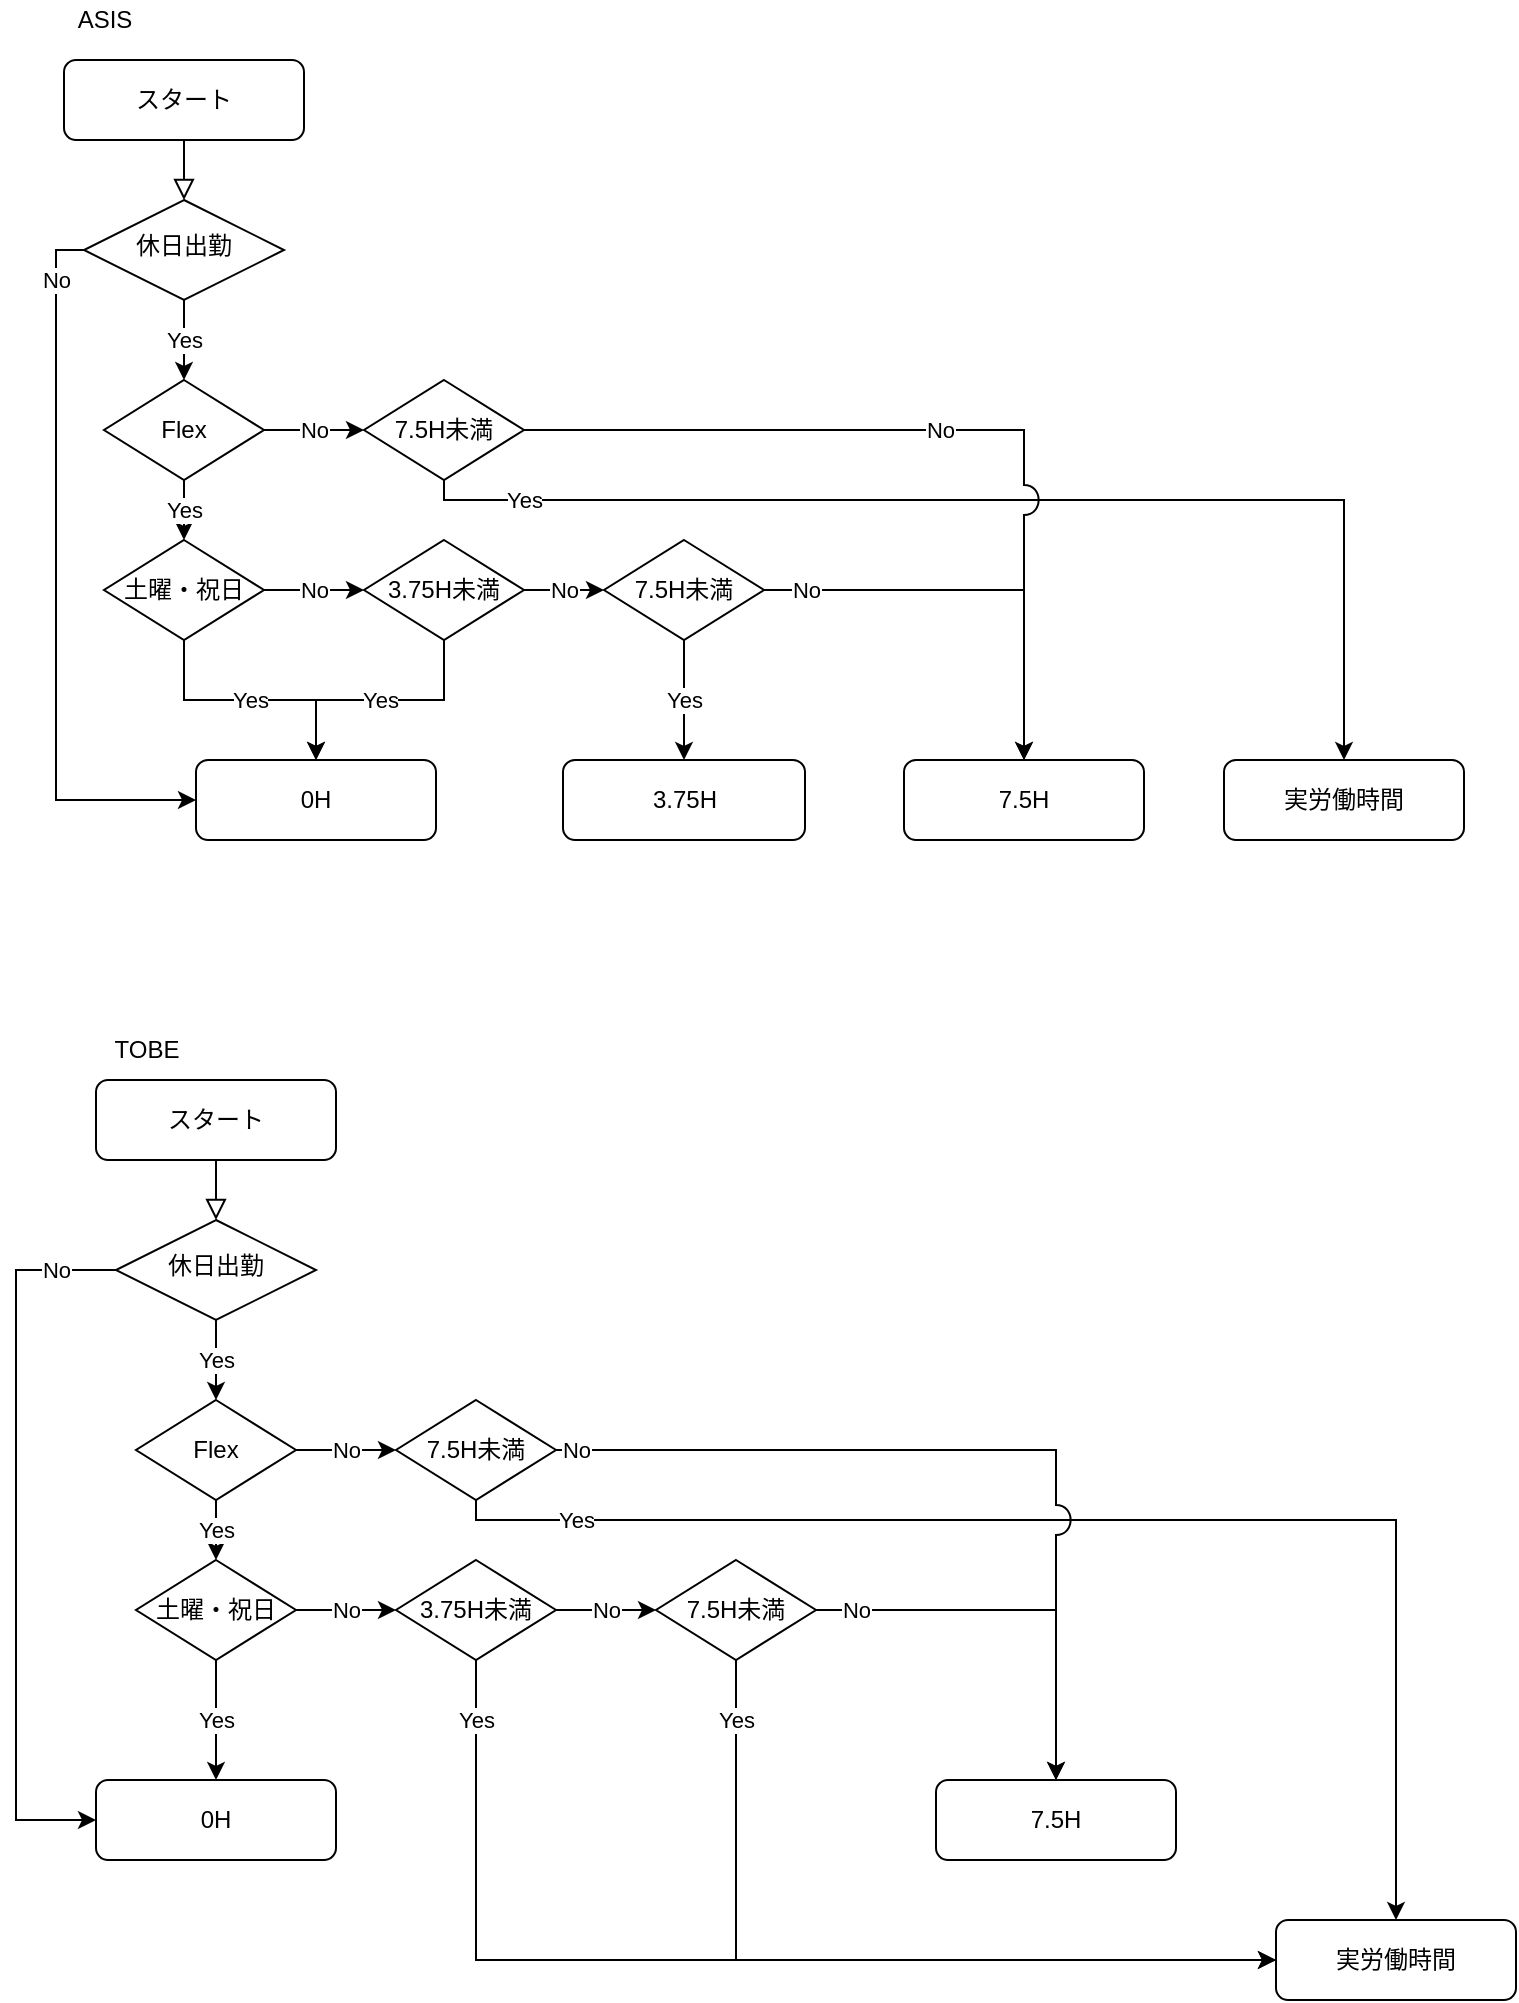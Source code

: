 <mxfile version="14.4.2" type="github">
  <diagram id="C5RBs43oDa-KdzZeNtuy" name="Page-1">
    <mxGraphModel dx="1289" dy="1092" grid="1" gridSize="10" guides="1" tooltips="1" connect="1" arrows="1" fold="1" page="1" pageScale="1" pageWidth="827" pageHeight="1169" math="0" shadow="0">
      <root>
        <mxCell id="WIyWlLk6GJQsqaUBKTNV-0" />
        <mxCell id="WIyWlLk6GJQsqaUBKTNV-1" parent="WIyWlLk6GJQsqaUBKTNV-0" />
        <mxCell id="WIyWlLk6GJQsqaUBKTNV-2" value="" style="rounded=0;html=1;jettySize=auto;orthogonalLoop=1;fontSize=11;endArrow=block;endFill=0;endSize=8;strokeWidth=1;shadow=0;labelBackgroundColor=none;edgeStyle=orthogonalEdgeStyle;" parent="WIyWlLk6GJQsqaUBKTNV-1" source="WIyWlLk6GJQsqaUBKTNV-3" target="WIyWlLk6GJQsqaUBKTNV-6" edge="1">
          <mxGeometry relative="1" as="geometry" />
        </mxCell>
        <mxCell id="WIyWlLk6GJQsqaUBKTNV-3" value="スタート" style="rounded=1;whiteSpace=wrap;html=1;fontSize=12;glass=0;strokeWidth=1;shadow=0;" parent="WIyWlLk6GJQsqaUBKTNV-1" vertex="1">
          <mxGeometry x="64" y="80" width="120" height="40" as="geometry" />
        </mxCell>
        <mxCell id="J8ktQcWIBkLLSIjZLY1t-14" value="Yes" style="edgeStyle=orthogonalEdgeStyle;rounded=0;orthogonalLoop=1;jettySize=auto;html=1;entryX=0.5;entryY=0;entryDx=0;entryDy=0;exitX=0.5;exitY=1;exitDx=0;exitDy=0;" edge="1" parent="WIyWlLk6GJQsqaUBKTNV-1" source="WIyWlLk6GJQsqaUBKTNV-6" target="J8ktQcWIBkLLSIjZLY1t-0">
          <mxGeometry relative="1" as="geometry">
            <mxPoint x="34" y="290" as="sourcePoint" />
          </mxGeometry>
        </mxCell>
        <mxCell id="J8ktQcWIBkLLSIjZLY1t-157" value="No" style="edgeStyle=orthogonalEdgeStyle;rounded=0;jumpStyle=arc;jumpSize=15;orthogonalLoop=1;jettySize=auto;html=1;entryX=0;entryY=0.5;entryDx=0;entryDy=0;" edge="1" parent="WIyWlLk6GJQsqaUBKTNV-1" source="WIyWlLk6GJQsqaUBKTNV-6" target="J8ktQcWIBkLLSIjZLY1t-20">
          <mxGeometry x="-0.838" relative="1" as="geometry">
            <Array as="points">
              <mxPoint x="60" y="175" />
              <mxPoint x="60" y="450" />
            </Array>
            <mxPoint as="offset" />
          </mxGeometry>
        </mxCell>
        <mxCell id="WIyWlLk6GJQsqaUBKTNV-6" value="休日出勤" style="rhombus;whiteSpace=wrap;html=1;shadow=0;fontFamily=Helvetica;fontSize=12;align=center;strokeWidth=1;spacing=6;spacingTop=-4;" parent="WIyWlLk6GJQsqaUBKTNV-1" vertex="1">
          <mxGeometry x="74" y="150" width="100" height="50" as="geometry" />
        </mxCell>
        <mxCell id="WIyWlLk6GJQsqaUBKTNV-11" value="実労働時間" style="rounded=1;whiteSpace=wrap;html=1;fontSize=12;glass=0;strokeWidth=1;shadow=0;" parent="WIyWlLk6GJQsqaUBKTNV-1" vertex="1">
          <mxGeometry x="644" y="430" width="120" height="40" as="geometry" />
        </mxCell>
        <mxCell id="J8ktQcWIBkLLSIjZLY1t-12" value="No" style="edgeStyle=orthogonalEdgeStyle;rounded=0;orthogonalLoop=1;jettySize=auto;html=1;exitX=1;exitY=0.5;exitDx=0;exitDy=0;entryX=0;entryY=0.5;entryDx=0;entryDy=0;" edge="1" parent="WIyWlLk6GJQsqaUBKTNV-1" source="J8ktQcWIBkLLSIjZLY1t-0" target="J8ktQcWIBkLLSIjZLY1t-6">
          <mxGeometry relative="1" as="geometry" />
        </mxCell>
        <mxCell id="J8ktQcWIBkLLSIjZLY1t-122" value="Yes" style="edgeStyle=orthogonalEdgeStyle;rounded=0;orthogonalLoop=1;jettySize=auto;html=1;exitX=0.5;exitY=1;exitDx=0;exitDy=0;entryX=0.5;entryY=0;entryDx=0;entryDy=0;" edge="1" parent="WIyWlLk6GJQsqaUBKTNV-1" source="J8ktQcWIBkLLSIjZLY1t-0" target="J8ktQcWIBkLLSIjZLY1t-11">
          <mxGeometry relative="1" as="geometry" />
        </mxCell>
        <mxCell id="J8ktQcWIBkLLSIjZLY1t-0" value="Flex" style="rhombus;whiteSpace=wrap;html=1;" vertex="1" parent="WIyWlLk6GJQsqaUBKTNV-1">
          <mxGeometry x="84" y="240" width="80" height="50" as="geometry" />
        </mxCell>
        <mxCell id="J8ktQcWIBkLLSIjZLY1t-128" value="Yes" style="edgeStyle=orthogonalEdgeStyle;rounded=0;orthogonalLoop=1;jettySize=auto;html=1;exitX=0.5;exitY=1;exitDx=0;exitDy=0;entryX=0.5;entryY=0;entryDx=0;entryDy=0;jumpSize=6;" edge="1" parent="WIyWlLk6GJQsqaUBKTNV-1" source="J8ktQcWIBkLLSIjZLY1t-6" target="WIyWlLk6GJQsqaUBKTNV-11">
          <mxGeometry x="-0.831" relative="1" as="geometry">
            <Array as="points">
              <mxPoint x="254" y="300" />
              <mxPoint x="704" y="300" />
            </Array>
            <mxPoint as="offset" />
          </mxGeometry>
        </mxCell>
        <mxCell id="J8ktQcWIBkLLSIjZLY1t-6" value="7.5H未満" style="rhombus;whiteSpace=wrap;html=1;" vertex="1" parent="WIyWlLk6GJQsqaUBKTNV-1">
          <mxGeometry x="214" y="240" width="80" height="50" as="geometry" />
        </mxCell>
        <mxCell id="J8ktQcWIBkLLSIjZLY1t-8" value="7.5H" style="rounded=1;whiteSpace=wrap;html=1;fontSize=12;glass=0;strokeWidth=1;shadow=0;" vertex="1" parent="WIyWlLk6GJQsqaUBKTNV-1">
          <mxGeometry x="484" y="430" width="120" height="40" as="geometry" />
        </mxCell>
        <mxCell id="J8ktQcWIBkLLSIjZLY1t-16" value="No" style="edgeStyle=orthogonalEdgeStyle;rounded=0;orthogonalLoop=1;jettySize=auto;html=1;" edge="1" parent="WIyWlLk6GJQsqaUBKTNV-1" source="J8ktQcWIBkLLSIjZLY1t-11" target="J8ktQcWIBkLLSIjZLY1t-15">
          <mxGeometry relative="1" as="geometry" />
        </mxCell>
        <mxCell id="J8ktQcWIBkLLSIjZLY1t-22" value="Yes" style="edgeStyle=orthogonalEdgeStyle;rounded=0;orthogonalLoop=1;jettySize=auto;html=1;exitX=0.5;exitY=1;exitDx=0;exitDy=0;entryX=0.5;entryY=0;entryDx=0;entryDy=0;" edge="1" parent="WIyWlLk6GJQsqaUBKTNV-1" source="J8ktQcWIBkLLSIjZLY1t-11" target="J8ktQcWIBkLLSIjZLY1t-20">
          <mxGeometry relative="1" as="geometry" />
        </mxCell>
        <mxCell id="J8ktQcWIBkLLSIjZLY1t-11" value="土曜・祝日" style="rhombus;whiteSpace=wrap;html=1;" vertex="1" parent="WIyWlLk6GJQsqaUBKTNV-1">
          <mxGeometry x="84" y="320" width="80" height="50" as="geometry" />
        </mxCell>
        <mxCell id="J8ktQcWIBkLLSIjZLY1t-24" value="Yes" style="edgeStyle=orthogonalEdgeStyle;rounded=0;orthogonalLoop=1;jettySize=auto;html=1;entryX=0.5;entryY=0;entryDx=0;entryDy=0;" edge="1" parent="WIyWlLk6GJQsqaUBKTNV-1" source="J8ktQcWIBkLLSIjZLY1t-15" target="J8ktQcWIBkLLSIjZLY1t-20">
          <mxGeometry relative="1" as="geometry">
            <mxPoint x="314" y="590" as="targetPoint" />
          </mxGeometry>
        </mxCell>
        <mxCell id="J8ktQcWIBkLLSIjZLY1t-27" value="No" style="edgeStyle=orthogonalEdgeStyle;rounded=0;orthogonalLoop=1;jettySize=auto;html=1;" edge="1" parent="WIyWlLk6GJQsqaUBKTNV-1" source="J8ktQcWIBkLLSIjZLY1t-15" target="J8ktQcWIBkLLSIjZLY1t-17">
          <mxGeometry relative="1" as="geometry" />
        </mxCell>
        <mxCell id="J8ktQcWIBkLLSIjZLY1t-15" value="3.75H未満" style="rhombus;whiteSpace=wrap;html=1;" vertex="1" parent="WIyWlLk6GJQsqaUBKTNV-1">
          <mxGeometry x="214" y="320" width="80" height="50" as="geometry" />
        </mxCell>
        <mxCell id="J8ktQcWIBkLLSIjZLY1t-30" value="No" style="edgeStyle=orthogonalEdgeStyle;rounded=0;orthogonalLoop=1;jettySize=auto;html=1;entryX=0.5;entryY=0;entryDx=0;entryDy=0;" edge="1" parent="WIyWlLk6GJQsqaUBKTNV-1" source="J8ktQcWIBkLLSIjZLY1t-17" target="J8ktQcWIBkLLSIjZLY1t-8">
          <mxGeometry x="-0.805" relative="1" as="geometry">
            <mxPoint x="484" y="345" as="targetPoint" />
            <mxPoint as="offset" />
          </mxGeometry>
        </mxCell>
        <mxCell id="J8ktQcWIBkLLSIjZLY1t-129" value="Yes" style="edgeStyle=orthogonalEdgeStyle;rounded=0;orthogonalLoop=1;jettySize=auto;html=1;exitX=0.5;exitY=1;exitDx=0;exitDy=0;entryX=0.5;entryY=0;entryDx=0;entryDy=0;" edge="1" parent="WIyWlLk6GJQsqaUBKTNV-1" source="J8ktQcWIBkLLSIjZLY1t-17" target="J8ktQcWIBkLLSIjZLY1t-29">
          <mxGeometry relative="1" as="geometry" />
        </mxCell>
        <mxCell id="J8ktQcWIBkLLSIjZLY1t-17" value="7.5H未満" style="rhombus;whiteSpace=wrap;html=1;" vertex="1" parent="WIyWlLk6GJQsqaUBKTNV-1">
          <mxGeometry x="334" y="320" width="80" height="50" as="geometry" />
        </mxCell>
        <mxCell id="J8ktQcWIBkLLSIjZLY1t-20" value="0H" style="rounded=1;whiteSpace=wrap;html=1;fontSize=12;glass=0;strokeWidth=1;shadow=0;" vertex="1" parent="WIyWlLk6GJQsqaUBKTNV-1">
          <mxGeometry x="130" y="430" width="120" height="40" as="geometry" />
        </mxCell>
        <mxCell id="J8ktQcWIBkLLSIjZLY1t-29" value="3.75H" style="rounded=1;whiteSpace=wrap;html=1;fontSize=12;glass=0;strokeWidth=1;shadow=0;" vertex="1" parent="WIyWlLk6GJQsqaUBKTNV-1">
          <mxGeometry x="313.5" y="430" width="121" height="40" as="geometry" />
        </mxCell>
        <mxCell id="J8ktQcWIBkLLSIjZLY1t-33" value="ASIS" style="text;html=1;align=center;verticalAlign=middle;resizable=0;points=[];autosize=1;" vertex="1" parent="WIyWlLk6GJQsqaUBKTNV-1">
          <mxGeometry x="64" y="50" width="40" height="20" as="geometry" />
        </mxCell>
        <mxCell id="J8ktQcWIBkLLSIjZLY1t-108" value="TOBE" style="text;html=1;align=center;verticalAlign=middle;resizable=0;points=[];autosize=1;" vertex="1" parent="WIyWlLk6GJQsqaUBKTNV-1">
          <mxGeometry x="80" y="565" width="50" height="20" as="geometry" />
        </mxCell>
        <mxCell id="J8ktQcWIBkLLSIjZLY1t-123" value="No" style="edgeStyle=orthogonalEdgeStyle;rounded=0;orthogonalLoop=1;jettySize=auto;html=1;exitX=1;exitY=0.5;exitDx=0;exitDy=0;entryX=0.5;entryY=0;entryDx=0;entryDy=0;jumpStyle=arc;jumpSize=15;" edge="1" parent="WIyWlLk6GJQsqaUBKTNV-1" source="J8ktQcWIBkLLSIjZLY1t-6" target="J8ktQcWIBkLLSIjZLY1t-8">
          <mxGeometry relative="1" as="geometry">
            <mxPoint x="394" y="250" as="targetPoint" />
            <Array as="points">
              <mxPoint x="544" y="265" />
            </Array>
          </mxGeometry>
        </mxCell>
        <mxCell id="J8ktQcWIBkLLSIjZLY1t-132" value="" style="rounded=0;html=1;jettySize=auto;orthogonalLoop=1;fontSize=11;endArrow=block;endFill=0;endSize=8;strokeWidth=1;shadow=0;labelBackgroundColor=none;edgeStyle=orthogonalEdgeStyle;" edge="1" parent="WIyWlLk6GJQsqaUBKTNV-1" source="J8ktQcWIBkLLSIjZLY1t-133" target="J8ktQcWIBkLLSIjZLY1t-136">
          <mxGeometry relative="1" as="geometry" />
        </mxCell>
        <mxCell id="J8ktQcWIBkLLSIjZLY1t-133" value="スタート" style="rounded=1;whiteSpace=wrap;html=1;fontSize=12;glass=0;strokeWidth=1;shadow=0;" vertex="1" parent="WIyWlLk6GJQsqaUBKTNV-1">
          <mxGeometry x="80" y="590" width="120" height="40" as="geometry" />
        </mxCell>
        <mxCell id="J8ktQcWIBkLLSIjZLY1t-134" value="Yes" style="edgeStyle=orthogonalEdgeStyle;rounded=0;orthogonalLoop=1;jettySize=auto;html=1;entryX=0.5;entryY=0;entryDx=0;entryDy=0;exitX=0.5;exitY=1;exitDx=0;exitDy=0;" edge="1" parent="WIyWlLk6GJQsqaUBKTNV-1" source="J8ktQcWIBkLLSIjZLY1t-136" target="J8ktQcWIBkLLSIjZLY1t-140">
          <mxGeometry relative="1" as="geometry">
            <mxPoint x="50" y="800" as="sourcePoint" />
          </mxGeometry>
        </mxCell>
        <mxCell id="J8ktQcWIBkLLSIjZLY1t-135" value="No" style="edgeStyle=orthogonalEdgeStyle;rounded=0;orthogonalLoop=1;jettySize=auto;html=1;exitX=0;exitY=0.5;exitDx=0;exitDy=0;entryX=0;entryY=0.5;entryDx=0;entryDy=0;" edge="1" parent="WIyWlLk6GJQsqaUBKTNV-1" source="J8ktQcWIBkLLSIjZLY1t-136" target="J8ktQcWIBkLLSIjZLY1t-153">
          <mxGeometry x="-0.836" relative="1" as="geometry">
            <Array as="points">
              <mxPoint x="40" y="685" />
              <mxPoint x="40" y="960" />
            </Array>
            <mxPoint as="offset" />
          </mxGeometry>
        </mxCell>
        <mxCell id="J8ktQcWIBkLLSIjZLY1t-136" value="休日出勤" style="rhombus;whiteSpace=wrap;html=1;shadow=0;fontFamily=Helvetica;fontSize=12;align=center;strokeWidth=1;spacing=6;spacingTop=-4;" vertex="1" parent="WIyWlLk6GJQsqaUBKTNV-1">
          <mxGeometry x="90" y="660" width="100" height="50" as="geometry" />
        </mxCell>
        <mxCell id="J8ktQcWIBkLLSIjZLY1t-137" value="実労働時間" style="rounded=1;whiteSpace=wrap;html=1;fontSize=12;glass=0;strokeWidth=1;shadow=0;" vertex="1" parent="WIyWlLk6GJQsqaUBKTNV-1">
          <mxGeometry x="670" y="1010" width="120" height="40" as="geometry" />
        </mxCell>
        <mxCell id="J8ktQcWIBkLLSIjZLY1t-138" value="No" style="edgeStyle=orthogonalEdgeStyle;rounded=0;orthogonalLoop=1;jettySize=auto;html=1;exitX=1;exitY=0.5;exitDx=0;exitDy=0;entryX=0;entryY=0.5;entryDx=0;entryDy=0;" edge="1" parent="WIyWlLk6GJQsqaUBKTNV-1" source="J8ktQcWIBkLLSIjZLY1t-140" target="J8ktQcWIBkLLSIjZLY1t-142">
          <mxGeometry relative="1" as="geometry" />
        </mxCell>
        <mxCell id="J8ktQcWIBkLLSIjZLY1t-139" value="Yes" style="edgeStyle=orthogonalEdgeStyle;rounded=0;orthogonalLoop=1;jettySize=auto;html=1;exitX=0.5;exitY=1;exitDx=0;exitDy=0;entryX=0.5;entryY=0;entryDx=0;entryDy=0;" edge="1" parent="WIyWlLk6GJQsqaUBKTNV-1" source="J8ktQcWIBkLLSIjZLY1t-140" target="J8ktQcWIBkLLSIjZLY1t-146">
          <mxGeometry relative="1" as="geometry" />
        </mxCell>
        <mxCell id="J8ktQcWIBkLLSIjZLY1t-140" value="Flex" style="rhombus;whiteSpace=wrap;html=1;" vertex="1" parent="WIyWlLk6GJQsqaUBKTNV-1">
          <mxGeometry x="100" y="750" width="80" height="50" as="geometry" />
        </mxCell>
        <mxCell id="J8ktQcWIBkLLSIjZLY1t-141" value="Yes" style="edgeStyle=orthogonalEdgeStyle;rounded=0;orthogonalLoop=1;jettySize=auto;html=1;exitX=0.5;exitY=1;exitDx=0;exitDy=0;entryX=0.5;entryY=0;entryDx=0;entryDy=0;jumpSize=6;" edge="1" parent="WIyWlLk6GJQsqaUBKTNV-1" source="J8ktQcWIBkLLSIjZLY1t-142" target="J8ktQcWIBkLLSIjZLY1t-137">
          <mxGeometry x="-0.821" relative="1" as="geometry">
            <Array as="points">
              <mxPoint x="270" y="810" />
              <mxPoint x="730" y="810" />
            </Array>
            <mxPoint as="offset" />
          </mxGeometry>
        </mxCell>
        <mxCell id="J8ktQcWIBkLLSIjZLY1t-142" value="7.5H未満" style="rhombus;whiteSpace=wrap;html=1;" vertex="1" parent="WIyWlLk6GJQsqaUBKTNV-1">
          <mxGeometry x="230" y="750" width="80" height="50" as="geometry" />
        </mxCell>
        <mxCell id="J8ktQcWIBkLLSIjZLY1t-143" value="7.5H" style="rounded=1;whiteSpace=wrap;html=1;fontSize=12;glass=0;strokeWidth=1;shadow=0;" vertex="1" parent="WIyWlLk6GJQsqaUBKTNV-1">
          <mxGeometry x="500" y="940" width="120" height="40" as="geometry" />
        </mxCell>
        <mxCell id="J8ktQcWIBkLLSIjZLY1t-144" value="No" style="edgeStyle=orthogonalEdgeStyle;rounded=0;orthogonalLoop=1;jettySize=auto;html=1;" edge="1" parent="WIyWlLk6GJQsqaUBKTNV-1" source="J8ktQcWIBkLLSIjZLY1t-146" target="J8ktQcWIBkLLSIjZLY1t-149">
          <mxGeometry relative="1" as="geometry" />
        </mxCell>
        <mxCell id="J8ktQcWIBkLLSIjZLY1t-145" value="Yes" style="edgeStyle=orthogonalEdgeStyle;rounded=0;orthogonalLoop=1;jettySize=auto;html=1;exitX=0.5;exitY=1;exitDx=0;exitDy=0;entryX=0.5;entryY=0;entryDx=0;entryDy=0;" edge="1" parent="WIyWlLk6GJQsqaUBKTNV-1" source="J8ktQcWIBkLLSIjZLY1t-146" target="J8ktQcWIBkLLSIjZLY1t-153">
          <mxGeometry relative="1" as="geometry" />
        </mxCell>
        <mxCell id="J8ktQcWIBkLLSIjZLY1t-146" value="土曜・祝日" style="rhombus;whiteSpace=wrap;html=1;" vertex="1" parent="WIyWlLk6GJQsqaUBKTNV-1">
          <mxGeometry x="100" y="830" width="80" height="50" as="geometry" />
        </mxCell>
        <mxCell id="J8ktQcWIBkLLSIjZLY1t-147" value="Yes" style="edgeStyle=orthogonalEdgeStyle;rounded=0;orthogonalLoop=1;jettySize=auto;html=1;entryX=0;entryY=0.5;entryDx=0;entryDy=0;" edge="1" parent="WIyWlLk6GJQsqaUBKTNV-1" source="J8ktQcWIBkLLSIjZLY1t-149" target="J8ktQcWIBkLLSIjZLY1t-137">
          <mxGeometry x="-0.891" relative="1" as="geometry">
            <mxPoint x="330" y="1100" as="targetPoint" />
            <Array as="points">
              <mxPoint x="270" y="1030" />
            </Array>
            <mxPoint as="offset" />
          </mxGeometry>
        </mxCell>
        <mxCell id="J8ktQcWIBkLLSIjZLY1t-148" value="No" style="edgeStyle=orthogonalEdgeStyle;rounded=0;orthogonalLoop=1;jettySize=auto;html=1;" edge="1" parent="WIyWlLk6GJQsqaUBKTNV-1" source="J8ktQcWIBkLLSIjZLY1t-149" target="J8ktQcWIBkLLSIjZLY1t-152">
          <mxGeometry relative="1" as="geometry" />
        </mxCell>
        <mxCell id="J8ktQcWIBkLLSIjZLY1t-149" value="3.75H未満" style="rhombus;whiteSpace=wrap;html=1;" vertex="1" parent="WIyWlLk6GJQsqaUBKTNV-1">
          <mxGeometry x="230" y="830" width="80" height="50" as="geometry" />
        </mxCell>
        <mxCell id="J8ktQcWIBkLLSIjZLY1t-150" value="No" style="edgeStyle=orthogonalEdgeStyle;rounded=0;orthogonalLoop=1;jettySize=auto;html=1;entryX=0.5;entryY=0;entryDx=0;entryDy=0;" edge="1" parent="WIyWlLk6GJQsqaUBKTNV-1" source="J8ktQcWIBkLLSIjZLY1t-152" target="J8ktQcWIBkLLSIjZLY1t-143">
          <mxGeometry x="-0.805" relative="1" as="geometry">
            <mxPoint x="500" y="855" as="targetPoint" />
            <mxPoint as="offset" />
          </mxGeometry>
        </mxCell>
        <mxCell id="J8ktQcWIBkLLSIjZLY1t-151" value="Yes" style="edgeStyle=orthogonalEdgeStyle;rounded=0;orthogonalLoop=1;jettySize=auto;html=1;exitX=0.5;exitY=1;exitDx=0;exitDy=0;entryX=0;entryY=0.5;entryDx=0;entryDy=0;" edge="1" parent="WIyWlLk6GJQsqaUBKTNV-1" source="J8ktQcWIBkLLSIjZLY1t-152" target="J8ktQcWIBkLLSIjZLY1t-137">
          <mxGeometry x="-0.857" relative="1" as="geometry">
            <mxPoint x="400" y="940" as="targetPoint" />
            <mxPoint as="offset" />
          </mxGeometry>
        </mxCell>
        <mxCell id="J8ktQcWIBkLLSIjZLY1t-152" value="7.5H未満" style="rhombus;whiteSpace=wrap;html=1;" vertex="1" parent="WIyWlLk6GJQsqaUBKTNV-1">
          <mxGeometry x="360" y="830" width="80" height="50" as="geometry" />
        </mxCell>
        <mxCell id="J8ktQcWIBkLLSIjZLY1t-153" value="0H" style="rounded=1;whiteSpace=wrap;html=1;fontSize=12;glass=0;strokeWidth=1;shadow=0;" vertex="1" parent="WIyWlLk6GJQsqaUBKTNV-1">
          <mxGeometry x="80" y="940" width="120" height="40" as="geometry" />
        </mxCell>
        <mxCell id="J8ktQcWIBkLLSIjZLY1t-155" value="No" style="edgeStyle=orthogonalEdgeStyle;rounded=0;orthogonalLoop=1;jettySize=auto;html=1;exitX=1;exitY=0.5;exitDx=0;exitDy=0;entryX=0.5;entryY=0;entryDx=0;entryDy=0;jumpStyle=arc;jumpSize=15;" edge="1" parent="WIyWlLk6GJQsqaUBKTNV-1" source="J8ktQcWIBkLLSIjZLY1t-142" target="J8ktQcWIBkLLSIjZLY1t-143">
          <mxGeometry x="-0.952" relative="1" as="geometry">
            <mxPoint x="410" y="760" as="targetPoint" />
            <Array as="points">
              <mxPoint x="560" y="775" />
            </Array>
            <mxPoint as="offset" />
          </mxGeometry>
        </mxCell>
      </root>
    </mxGraphModel>
  </diagram>
</mxfile>
